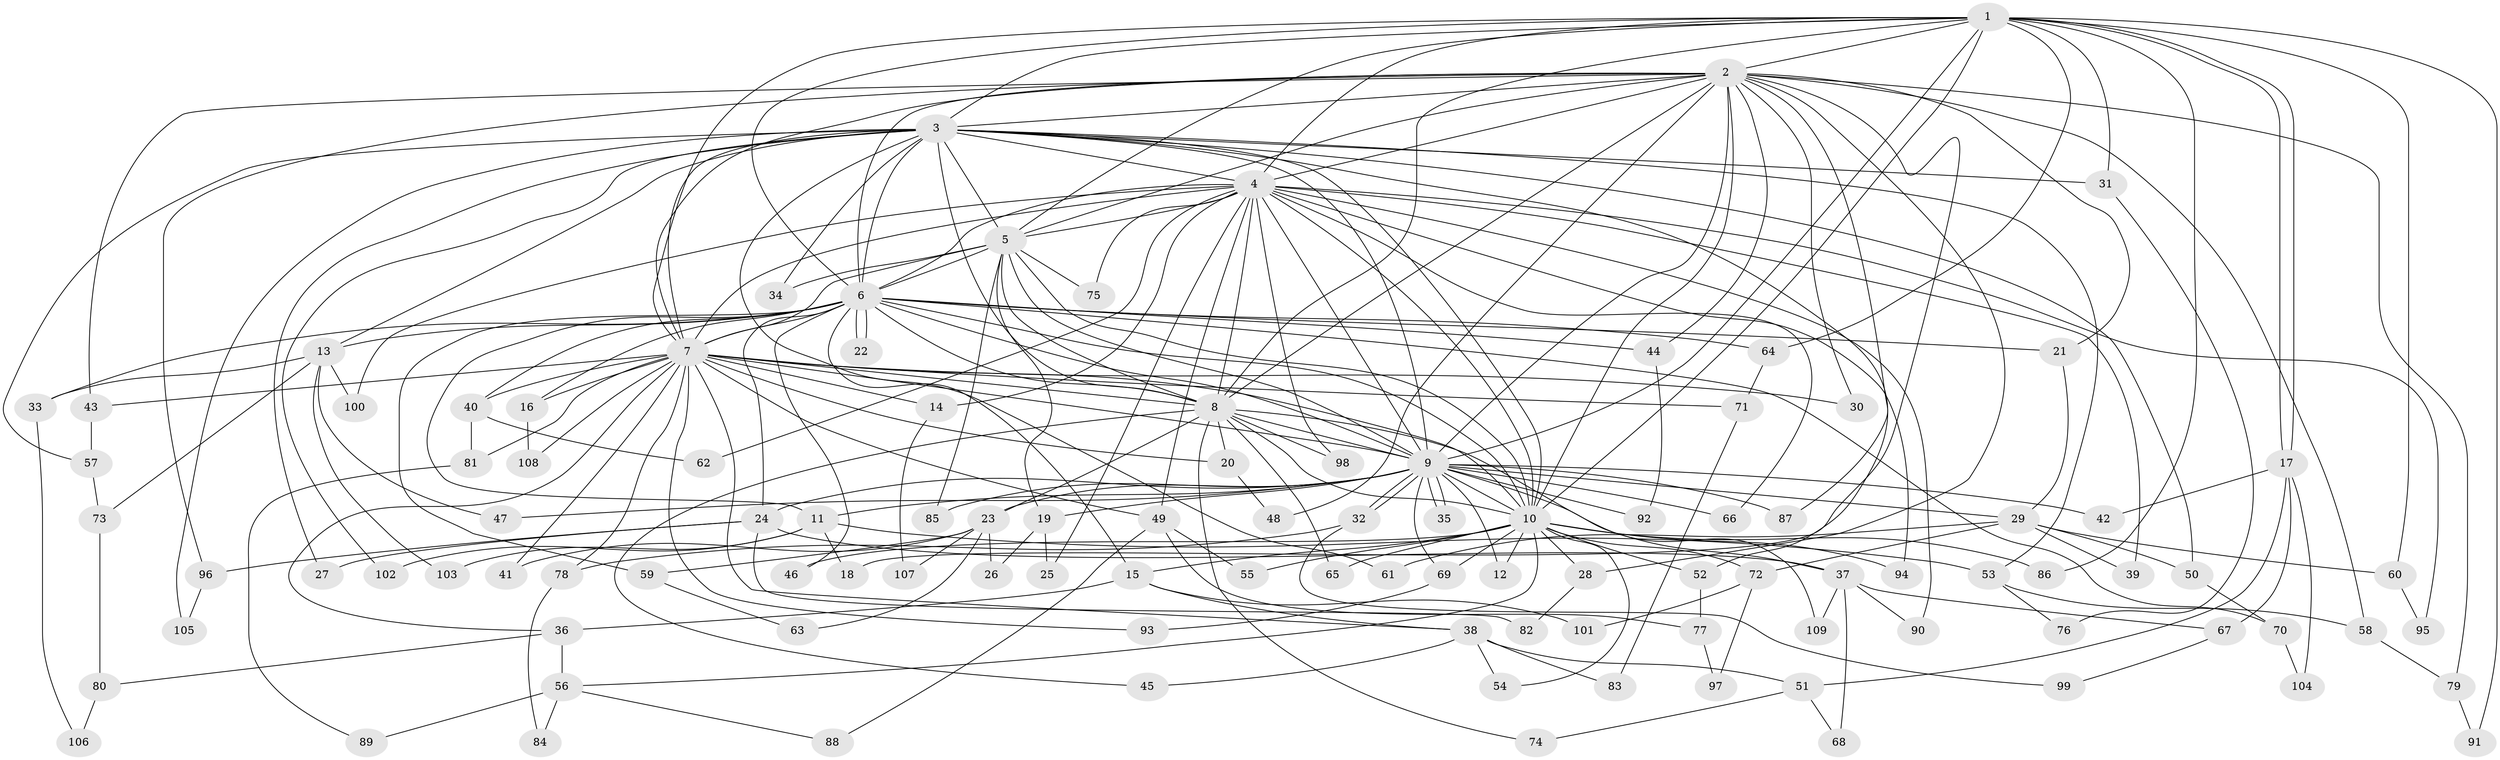 // Generated by graph-tools (version 1.1) at 2025/14/03/09/25 04:14:16]
// undirected, 109 vertices, 243 edges
graph export_dot {
graph [start="1"]
  node [color=gray90,style=filled];
  1;
  2;
  3;
  4;
  5;
  6;
  7;
  8;
  9;
  10;
  11;
  12;
  13;
  14;
  15;
  16;
  17;
  18;
  19;
  20;
  21;
  22;
  23;
  24;
  25;
  26;
  27;
  28;
  29;
  30;
  31;
  32;
  33;
  34;
  35;
  36;
  37;
  38;
  39;
  40;
  41;
  42;
  43;
  44;
  45;
  46;
  47;
  48;
  49;
  50;
  51;
  52;
  53;
  54;
  55;
  56;
  57;
  58;
  59;
  60;
  61;
  62;
  63;
  64;
  65;
  66;
  67;
  68;
  69;
  70;
  71;
  72;
  73;
  74;
  75;
  76;
  77;
  78;
  79;
  80;
  81;
  82;
  83;
  84;
  85;
  86;
  87;
  88;
  89;
  90;
  91;
  92;
  93;
  94;
  95;
  96;
  97;
  98;
  99;
  100;
  101;
  102;
  103;
  104;
  105;
  106;
  107;
  108;
  109;
  1 -- 2;
  1 -- 3;
  1 -- 4;
  1 -- 5;
  1 -- 6;
  1 -- 7;
  1 -- 8;
  1 -- 9;
  1 -- 10;
  1 -- 17;
  1 -- 17;
  1 -- 31;
  1 -- 60;
  1 -- 64;
  1 -- 86;
  1 -- 91;
  2 -- 3;
  2 -- 4;
  2 -- 5;
  2 -- 6;
  2 -- 7;
  2 -- 8;
  2 -- 9;
  2 -- 10;
  2 -- 18;
  2 -- 21;
  2 -- 28;
  2 -- 30;
  2 -- 43;
  2 -- 44;
  2 -- 48;
  2 -- 58;
  2 -- 79;
  2 -- 87;
  2 -- 96;
  3 -- 4;
  3 -- 5;
  3 -- 6;
  3 -- 7;
  3 -- 8;
  3 -- 9;
  3 -- 10;
  3 -- 13;
  3 -- 27;
  3 -- 31;
  3 -- 34;
  3 -- 50;
  3 -- 52;
  3 -- 53;
  3 -- 57;
  3 -- 61;
  3 -- 102;
  3 -- 105;
  4 -- 5;
  4 -- 6;
  4 -- 7;
  4 -- 8;
  4 -- 9;
  4 -- 10;
  4 -- 14;
  4 -- 25;
  4 -- 39;
  4 -- 49;
  4 -- 62;
  4 -- 66;
  4 -- 75;
  4 -- 90;
  4 -- 94;
  4 -- 95;
  4 -- 98;
  4 -- 100;
  5 -- 6;
  5 -- 7;
  5 -- 8;
  5 -- 9;
  5 -- 10;
  5 -- 19;
  5 -- 34;
  5 -- 75;
  5 -- 85;
  6 -- 7;
  6 -- 8;
  6 -- 9;
  6 -- 10;
  6 -- 11;
  6 -- 13;
  6 -- 15;
  6 -- 16;
  6 -- 21;
  6 -- 22;
  6 -- 22;
  6 -- 24;
  6 -- 33;
  6 -- 40;
  6 -- 44;
  6 -- 46;
  6 -- 59;
  6 -- 64;
  6 -- 70;
  7 -- 8;
  7 -- 9;
  7 -- 10;
  7 -- 14;
  7 -- 16;
  7 -- 20;
  7 -- 30;
  7 -- 36;
  7 -- 38;
  7 -- 40;
  7 -- 41;
  7 -- 43;
  7 -- 49;
  7 -- 71;
  7 -- 78;
  7 -- 81;
  7 -- 93;
  7 -- 108;
  8 -- 9;
  8 -- 10;
  8 -- 20;
  8 -- 23;
  8 -- 45;
  8 -- 65;
  8 -- 74;
  8 -- 98;
  8 -- 109;
  9 -- 10;
  9 -- 11;
  9 -- 12;
  9 -- 19;
  9 -- 23;
  9 -- 24;
  9 -- 29;
  9 -- 32;
  9 -- 32;
  9 -- 35;
  9 -- 35;
  9 -- 37;
  9 -- 42;
  9 -- 47;
  9 -- 66;
  9 -- 69;
  9 -- 85;
  9 -- 87;
  9 -- 92;
  10 -- 12;
  10 -- 15;
  10 -- 28;
  10 -- 46;
  10 -- 52;
  10 -- 54;
  10 -- 55;
  10 -- 56;
  10 -- 65;
  10 -- 69;
  10 -- 72;
  10 -- 86;
  10 -- 94;
  11 -- 18;
  11 -- 53;
  11 -- 102;
  11 -- 103;
  13 -- 33;
  13 -- 47;
  13 -- 73;
  13 -- 100;
  13 -- 103;
  14 -- 107;
  15 -- 36;
  15 -- 38;
  15 -- 101;
  16 -- 108;
  17 -- 42;
  17 -- 51;
  17 -- 67;
  17 -- 104;
  19 -- 25;
  19 -- 26;
  20 -- 48;
  21 -- 29;
  23 -- 26;
  23 -- 41;
  23 -- 59;
  23 -- 63;
  23 -- 107;
  24 -- 27;
  24 -- 37;
  24 -- 82;
  24 -- 96;
  28 -- 82;
  29 -- 39;
  29 -- 50;
  29 -- 60;
  29 -- 61;
  29 -- 72;
  31 -- 76;
  32 -- 78;
  32 -- 99;
  33 -- 106;
  36 -- 56;
  36 -- 80;
  37 -- 67;
  37 -- 68;
  37 -- 90;
  37 -- 109;
  38 -- 45;
  38 -- 51;
  38 -- 54;
  38 -- 83;
  40 -- 62;
  40 -- 81;
  43 -- 57;
  44 -- 92;
  49 -- 55;
  49 -- 77;
  49 -- 88;
  50 -- 70;
  51 -- 68;
  51 -- 74;
  52 -- 77;
  53 -- 58;
  53 -- 76;
  56 -- 84;
  56 -- 88;
  56 -- 89;
  57 -- 73;
  58 -- 79;
  59 -- 63;
  60 -- 95;
  64 -- 71;
  67 -- 99;
  69 -- 93;
  70 -- 104;
  71 -- 83;
  72 -- 97;
  72 -- 101;
  73 -- 80;
  77 -- 97;
  78 -- 84;
  79 -- 91;
  80 -- 106;
  81 -- 89;
  96 -- 105;
}
